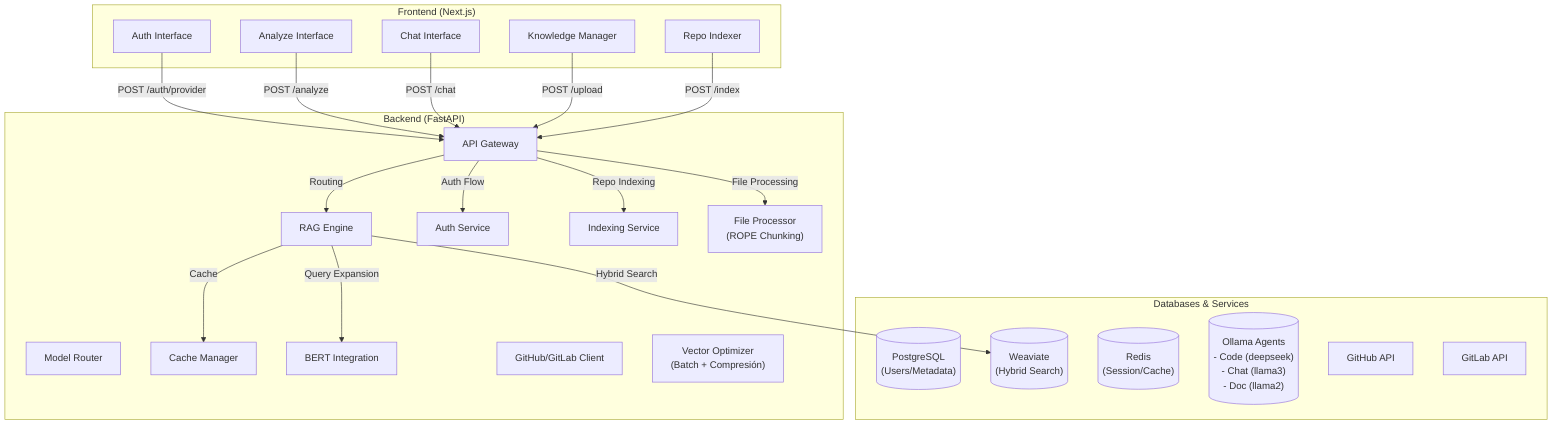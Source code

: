 flowchart TD
 subgraph Frontend["Frontend (Next.js)"]
        A["Analyze Interface"]
        B["Chat Interface"]
        C["Knowledge Manager"]
        D["Repo Indexer"]
        E["Auth Interface"]
  end
 subgraph Backend["Backend (FastAPI)"]
        F["API Gateway"]
        G["RAG Engine"]
        H["Model Router"]
        I["Cache Manager"]
        J["BERT Integration"]
        K["Auth Service"]
        L["Indexing Service"]
        M["GitHub/GitLab Client"]
        N["File Processor\n(ROPE Chunking)"]
        O["Vector Optimizer\n(Batch + Compresión)"]
  end
 subgraph Data["Databases & Services"]
        P[("PostgreSQL\n(Users/Metadata)")]
        Q[("Weaviate\n(Hybrid Search)")]
        R[("Redis\n(Session/Cache)")]
        S[("Ollama Agents
            - Code (deepseek)
            - Chat (llama3)
            - Doc (llama2)")]
        T["GitHub API"]
        U["GitLab API"]
  end
    E -- POST /auth/provider --> F
    A -- POST /analyze --> F
    B -- POST /chat --> F
    C -- POST /upload --> F
    D -- POST /index --> F
    F -- Routing --> G
    F -- Auth Flow --> K
    F -- File Processing --> N
    F -- Repo Indexing --> L
    G -- Query Expansion --> J
    G -- Hybrid Search --> Q
    G -- Cache --> I